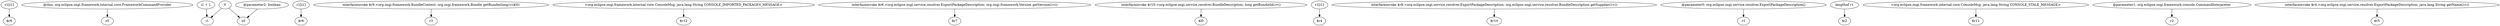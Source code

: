 digraph g {
0[label="r1[i1]"]
1[label="$r8"]
0->1[label=""]
2[label="@this: org.eclipse.osgi.framework.internal.core.FrameworkCommandProvider"]
3[label="r0"]
2->3[label=""]
4[label="i1 + 1"]
5[label="i1"]
4->5[label=""]
6[label="0"]
7[label="z0"]
6->7[label=""]
8[label="r1[i1]"]
9[label="$r6"]
8->9[label=""]
10[label="interfaceinvoke $r9.<org.osgi.framework.BundleContext: org.osgi.framework.Bundle getBundle(long)>($l0)"]
11[label="r3"]
10->11[label=""]
12[label="<org.eclipse.osgi.framework.internal.core.ConsoleMsg: java.lang.String CONSOLE_IMPORTED_PACKAGES_MESSAGE>"]
13[label="$r12"]
12->13[label=""]
14[label="interfaceinvoke $r6.<org.eclipse.osgi.service.resolver.ExportPackageDescription: org.osgi.framework.Version getVersion()>()"]
15[label="$r7"]
14->15[label=""]
6->5[label=""]
16[label="interfaceinvoke $r10.<org.eclipse.osgi.service.resolver.BundleDescription: long getBundleId()>()"]
17[label="$l0"]
16->17[label=""]
18[label="r1[i1]"]
19[label="$r4"]
18->19[label=""]
20[label="interfaceinvoke $r8.<org.eclipse.osgi.service.resolver.ExportPackageDescription: org.eclipse.osgi.service.resolver.BundleDescription getSupplier()>()"]
21[label="$r10"]
20->21[label=""]
22[label="@parameter0: org.eclipse.osgi.service.resolver.ExportPackageDescription[]"]
23[label="r1"]
22->23[label=""]
24[label="lengthof r1"]
25[label="$i2"]
24->25[label=""]
26[label="<org.eclipse.osgi.framework.internal.core.ConsoleMsg: java.lang.String CONSOLE_STALE_MESSAGE>"]
27[label="$r11"]
26->27[label=""]
28[label="@parameter1: org.eclipse.osgi.framework.console.CommandInterpreter"]
29[label="r2"]
28->29[label=""]
30[label="@parameter2: boolean"]
30->7[label=""]
31[label="interfaceinvoke $r4.<org.eclipse.osgi.service.resolver.ExportPackageDescription: java.lang.String getName()>()"]
32[label="$r5"]
31->32[label=""]
}